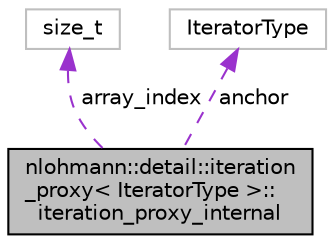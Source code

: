 digraph "nlohmann::detail::iteration_proxy&lt; IteratorType &gt;::iteration_proxy_internal"
{
 // INTERACTIVE_SVG=YES
  edge [fontname="Helvetica",fontsize="10",labelfontname="Helvetica",labelfontsize="10"];
  node [fontname="Helvetica",fontsize="10",shape=record];
  Node1 [label="nlohmann::detail::iteration\l_proxy\< IteratorType \>::\literation_proxy_internal",height=0.2,width=0.4,color="black", fillcolor="grey75", style="filled", fontcolor="black"];
  Node2 -> Node1 [dir="back",color="darkorchid3",fontsize="10",style="dashed",label=" array_index" ,fontname="Helvetica"];
  Node2 [label="size_t",height=0.2,width=0.4,color="grey75", fillcolor="white", style="filled"];
  Node3 -> Node1 [dir="back",color="darkorchid3",fontsize="10",style="dashed",label=" anchor" ,fontname="Helvetica"];
  Node3 [label="IteratorType",height=0.2,width=0.4,color="grey75", fillcolor="white", style="filled"];
}
